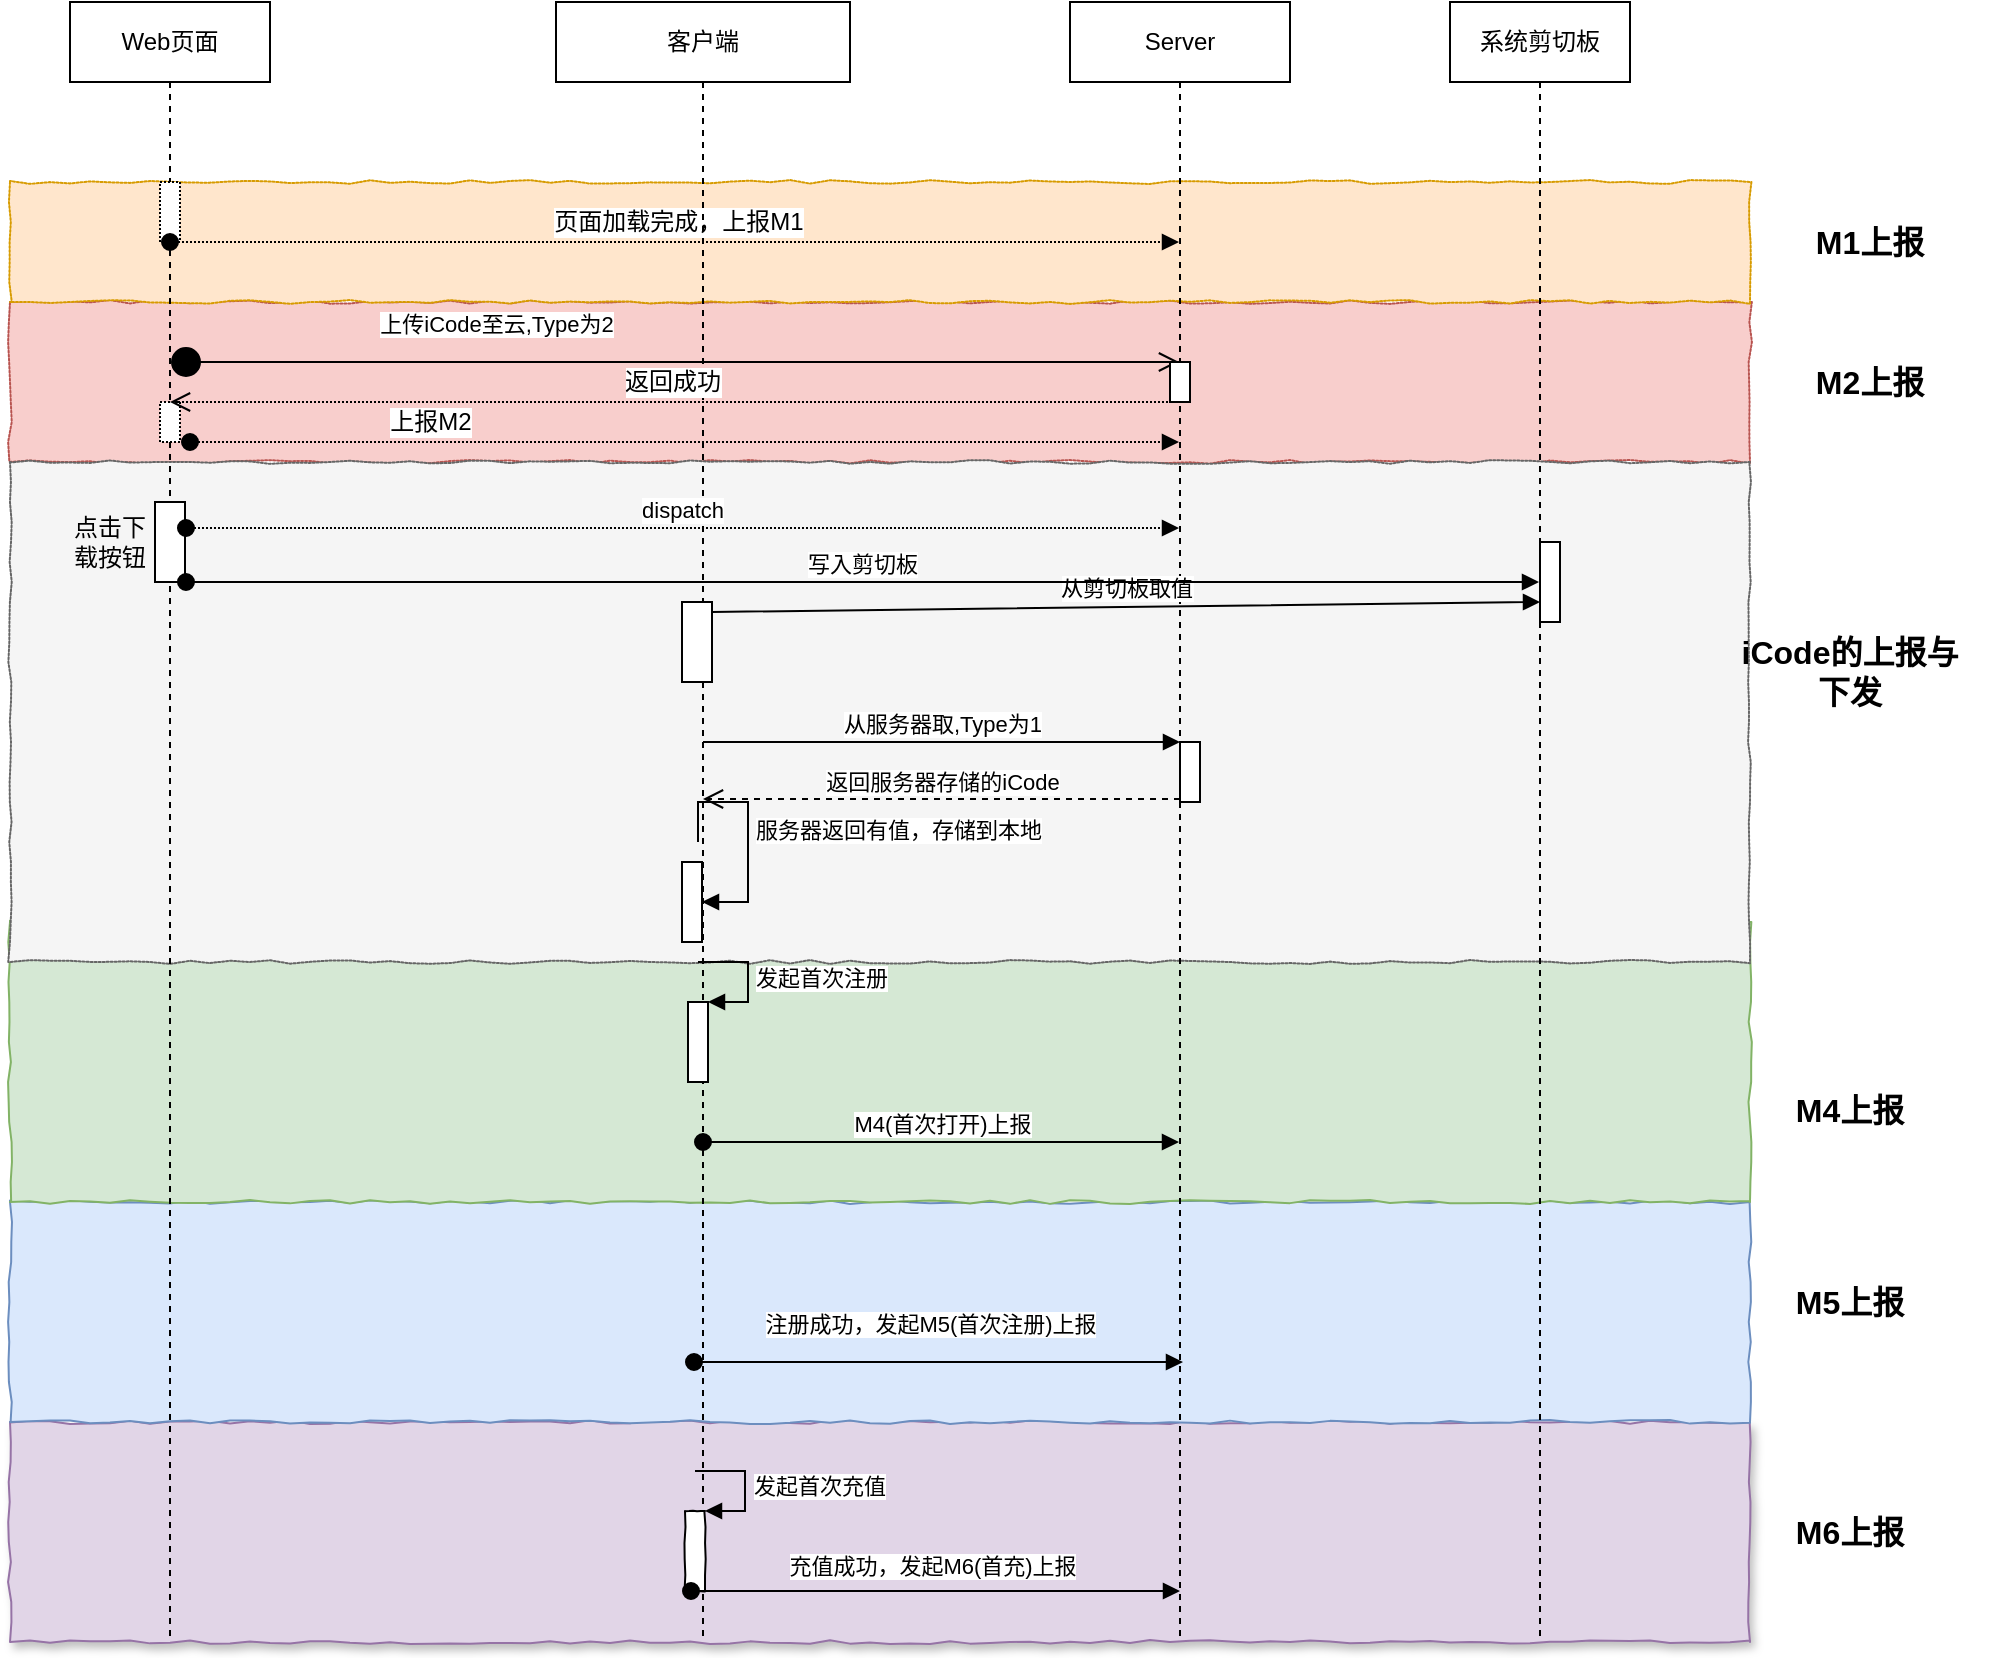 <mxfile version="10.7.7" type="github"><diagram id="KuDxBfszrxAnam2XZdTy" name="Page-1"><mxGraphModel dx="1394" dy="764" grid="1" gridSize="10" guides="1" tooltips="1" connect="1" arrows="1" fold="1" page="1" pageScale="1" pageWidth="827" pageHeight="1169" math="0" shadow="0"><root><mxCell id="0"/><mxCell id="1" parent="0"/><mxCell id="Y66CrLRCLnVCdqmLz18k-22" value="" style="rounded=0;whiteSpace=wrap;html=1;dashed=1;dashPattern=1 1;comic=1;fillColor=#f8cecc;strokeColor=#b85450;" vertex="1" parent="1"><mxGeometry x="90" y="160" width="870" height="80" as="geometry"/></mxCell><mxCell id="Y66CrLRCLnVCdqmLz18k-20" value="" style="rounded=0;whiteSpace=wrap;html=1;dashed=1;dashPattern=1 1;comic=1;fillColor=#ffe6cc;strokeColor=#d79b00;" vertex="1" parent="1"><mxGeometry x="90" y="100" width="870" height="60" as="geometry"/></mxCell><mxCell id="Xbw5VLq4ikStmexM9F53-58" value="" style="rounded=0;whiteSpace=wrap;html=1;shadow=1;comic=1;fillColor=#e1d5e7;strokeColor=#9673a6;" parent="1" vertex="1"><mxGeometry x="90" y="720" width="870" height="110" as="geometry"/></mxCell><mxCell id="Xbw5VLq4ikStmexM9F53-48" value="" style="rounded=0;whiteSpace=wrap;html=1;shadow=0;comic=1;fillColor=#dae8fc;strokeColor=#6c8ebf;" parent="1" vertex="1"><mxGeometry x="90" y="610" width="870" height="110" as="geometry"/></mxCell><mxCell id="Xbw5VLq4ikStmexM9F53-46" value="" style="rounded=0;whiteSpace=wrap;html=1;fillColor=#d5e8d4;shadow=0;strokeColor=#82b366;comic=1;" parent="1" vertex="1"><mxGeometry x="90" y="470" width="870" height="140" as="geometry"/></mxCell><mxCell id="Xbw5VLq4ikStmexM9F53-39" value="" style="rounded=0;whiteSpace=wrap;html=1;fillColor=#f5f5f5;strokeColor=#666666;fontColor=#333333;comic=1;shadow=0;dashed=1;dashPattern=1 1;" parent="1" vertex="1"><mxGeometry x="90" y="240" width="870" height="250" as="geometry"/></mxCell><mxCell id="Xbw5VLq4ikStmexM9F53-1" value="Web页面" style="shape=umlLifeline;perimeter=lifelinePerimeter;whiteSpace=wrap;html=1;container=1;collapsible=0;recursiveResize=0;outlineConnect=0;" parent="1" vertex="1"><mxGeometry x="120" y="10" width="100" height="820" as="geometry"/></mxCell><mxCell id="Xbw5VLq4ikStmexM9F53-19" value="" style="html=1;points=[];perimeter=orthogonalPerimeter;" parent="Xbw5VLq4ikStmexM9F53-1" vertex="1"><mxGeometry x="42.5" y="250" width="15" height="40" as="geometry"/></mxCell><mxCell id="Y66CrLRCLnVCdqmLz18k-12" value="" style="html=1;points=[];perimeter=orthogonalPerimeter;dashed=1;dashPattern=1 1;" vertex="1" parent="Xbw5VLq4ikStmexM9F53-1"><mxGeometry x="45" y="200" width="10" height="20" as="geometry"/></mxCell><mxCell id="Y66CrLRCLnVCdqmLz18k-13" value="dispatch" style="html=1;verticalAlign=bottom;startArrow=oval;startFill=1;endArrow=block;startSize=8;dashed=1;dashPattern=1 1;" edge="1" parent="Xbw5VLq4ikStmexM9F53-1" target="Xbw5VLq4ikStmexM9F53-2"><mxGeometry x="-0.515" width="60" relative="1" as="geometry"><mxPoint x="60" y="220" as="sourcePoint"/><mxPoint x="120" y="220" as="targetPoint"/><mxPoint as="offset"/></mxGeometry></mxCell><mxCell id="Y66CrLRCLnVCdqmLz18k-15" value="上报M2" style="text;html=1;resizable=0;points=[];align=center;verticalAlign=middle;labelBackgroundColor=#ffffff;" vertex="1" connectable="0" parent="Y66CrLRCLnVCdqmLz18k-13"><mxGeometry x="-0.401" y="1" relative="1" as="geometry"><mxPoint x="-28" y="-9" as="offset"/></mxGeometry></mxCell><mxCell id="Y66CrLRCLnVCdqmLz18k-17" value="" style="html=1;points=[];perimeter=orthogonalPerimeter;dashed=1;dashPattern=1 1;" vertex="1" parent="Xbw5VLq4ikStmexM9F53-1"><mxGeometry x="45" y="90" width="10" height="30" as="geometry"/></mxCell><mxCell id="Y66CrLRCLnVCdqmLz18k-18" value="dispatch" style="html=1;verticalAlign=bottom;startArrow=oval;startFill=1;endArrow=block;startSize=8;dashed=1;dashPattern=1 1;" edge="1" parent="Xbw5VLq4ikStmexM9F53-1" target="Xbw5VLq4ikStmexM9F53-2"><mxGeometry width="60" relative="1" as="geometry"><mxPoint x="50" y="120" as="sourcePoint"/><mxPoint x="110" y="120" as="targetPoint"/></mxGeometry></mxCell><mxCell id="Y66CrLRCLnVCdqmLz18k-19" value="页面加载完成，上报M1" style="text;html=1;resizable=0;points=[];align=center;verticalAlign=middle;labelBackgroundColor=#ffffff;" vertex="1" connectable="0" parent="Y66CrLRCLnVCdqmLz18k-18"><mxGeometry x="-0.156" relative="1" as="geometry"><mxPoint x="41" y="-10" as="offset"/></mxGeometry></mxCell><mxCell id="Xbw5VLq4ikStmexM9F53-2" value="Server" style="shape=umlLifeline;perimeter=lifelinePerimeter;whiteSpace=wrap;html=1;container=1;collapsible=0;recursiveResize=0;outlineConnect=0;" parent="1" vertex="1"><mxGeometry x="620" y="10" width="110" height="820" as="geometry"/></mxCell><mxCell id="Xbw5VLq4ikStmexM9F53-34" value="" style="html=1;points=[];perimeter=orthogonalPerimeter;" parent="Xbw5VLq4ikStmexM9F53-2" vertex="1"><mxGeometry x="55" y="370" width="10" height="30" as="geometry"/></mxCell><mxCell id="Xbw5VLq4ikStmexM9F53-3" value="客户端" style="shape=umlLifeline;perimeter=lifelinePerimeter;whiteSpace=wrap;html=1;container=1;collapsible=0;recursiveResize=0;outlineConnect=0;" parent="1" vertex="1"><mxGeometry x="363" y="10" width="147" height="820" as="geometry"/></mxCell><mxCell id="Xbw5VLq4ikStmexM9F53-21" value="" style="html=1;points=[];perimeter=orthogonalPerimeter;" parent="Xbw5VLq4ikStmexM9F53-3" vertex="1"><mxGeometry x="63" y="300" width="15" height="40" as="geometry"/></mxCell><mxCell id="Xbw5VLq4ikStmexM9F53-37" value="" style="html=1;points=[];perimeter=orthogonalPerimeter;" parent="Xbw5VLq4ikStmexM9F53-3" vertex="1"><mxGeometry x="63" y="430" width="10" height="40" as="geometry"/></mxCell><mxCell id="Xbw5VLq4ikStmexM9F53-38" value="服务器返回有值，存储到本地" style="edgeStyle=orthogonalEdgeStyle;html=1;align=left;spacingLeft=2;endArrow=block;rounded=0;" parent="Xbw5VLq4ikStmexM9F53-3" edge="1"><mxGeometry relative="1" as="geometry"><mxPoint x="71" y="420" as="sourcePoint"/><Array as="points"><mxPoint x="71" y="400"/><mxPoint x="96" y="400"/><mxPoint x="96" y="450"/><mxPoint x="73" y="450"/></Array><mxPoint x="73" y="450" as="targetPoint"/></mxGeometry></mxCell><mxCell id="Y66CrLRCLnVCdqmLz18k-1" value="" style="html=1;points=[];perimeter=orthogonalPerimeter;fillColor=#FFFFFF;" vertex="1" parent="Xbw5VLq4ikStmexM9F53-3"><mxGeometry x="66" y="500" width="10" height="40" as="geometry"/></mxCell><mxCell id="Y66CrLRCLnVCdqmLz18k-2" value="发起首次注册" style="edgeStyle=orthogonalEdgeStyle;html=1;align=left;spacingLeft=2;endArrow=block;rounded=0;entryX=1;entryY=0;" edge="1" target="Y66CrLRCLnVCdqmLz18k-1" parent="Xbw5VLq4ikStmexM9F53-3"><mxGeometry relative="1" as="geometry"><mxPoint x="71" y="480" as="sourcePoint"/><Array as="points"><mxPoint x="96" y="480"/></Array></mxGeometry></mxCell><mxCell id="Xbw5VLq4ikStmexM9F53-26" value="系统剪切板" style="shape=umlLifeline;perimeter=lifelinePerimeter;whiteSpace=wrap;html=1;container=1;collapsible=0;recursiveResize=0;outlineConnect=0;" parent="1" vertex="1"><mxGeometry x="810" y="10" width="90" height="820" as="geometry"/></mxCell><mxCell id="Xbw5VLq4ikStmexM9F53-29" value="" style="html=1;points=[];perimeter=orthogonalPerimeter;" parent="Xbw5VLq4ikStmexM9F53-26" vertex="1"><mxGeometry x="45" y="270" width="10" height="40" as="geometry"/></mxCell><mxCell id="Xbw5VLq4ikStmexM9F53-30" value="从剪切板取值" style="html=1;verticalAlign=bottom;endArrow=block;exitX=1;exitY=0.125;exitDx=0;exitDy=0;exitPerimeter=0;" parent="1" source="Xbw5VLq4ikStmexM9F53-21" target="Xbw5VLq4ikStmexM9F53-29" edge="1"><mxGeometry relative="1" as="geometry"><mxPoint x="440" y="284" as="sourcePoint"/><Array as="points"><mxPoint x="850" y="310"/></Array></mxGeometry></mxCell><mxCell id="Xbw5VLq4ikStmexM9F53-35" value="从服务器取,Type为1" style="html=1;verticalAlign=bottom;endArrow=block;entryX=0;entryY=0;" parent="1" source="Xbw5VLq4ikStmexM9F53-3" target="Xbw5VLq4ikStmexM9F53-34" edge="1"><mxGeometry relative="1" as="geometry"><mxPoint x="605" y="440" as="sourcePoint"/></mxGeometry></mxCell><mxCell id="Xbw5VLq4ikStmexM9F53-36" value="返回服务器存储的iCode" style="html=1;verticalAlign=bottom;endArrow=open;dashed=1;endSize=8;exitX=0;exitY=0.95;" parent="1" source="Xbw5VLq4ikStmexM9F53-34" target="Xbw5VLq4ikStmexM9F53-3" edge="1"><mxGeometry relative="1" as="geometry"><mxPoint x="605" y="516" as="targetPoint"/></mxGeometry></mxCell><mxCell id="Xbw5VLq4ikStmexM9F53-40" value="&lt;b&gt;&lt;font style=&quot;font-size: 16px&quot;&gt;iCode的上报与下发&lt;/font&gt;&lt;/b&gt;" style="text;html=1;strokeColor=none;fillColor=none;align=center;verticalAlign=middle;whiteSpace=wrap;rounded=0;" parent="1" vertex="1"><mxGeometry x="950" y="325" width="120" height="40" as="geometry"/></mxCell><mxCell id="Xbw5VLq4ikStmexM9F53-41" value="M4(首次打开)上报" style="html=1;verticalAlign=bottom;startArrow=oval;startFill=1;endArrow=block;startSize=8;" parent="1" source="Xbw5VLq4ikStmexM9F53-3" target="Xbw5VLq4ikStmexM9F53-2" edge="1"><mxGeometry width="60" relative="1" as="geometry"><mxPoint x="440" y="570" as="sourcePoint"/><mxPoint x="500" y="570" as="targetPoint"/><Array as="points"><mxPoint x="620" y="580"/></Array></mxGeometry></mxCell><mxCell id="Xbw5VLq4ikStmexM9F53-47" value="&lt;b&gt;&lt;font style=&quot;font-size: 16px&quot;&gt;M4上报&lt;/font&gt;&lt;/b&gt;" style="text;html=1;strokeColor=none;fillColor=none;align=center;verticalAlign=middle;whiteSpace=wrap;rounded=0;" parent="1" vertex="1"><mxGeometry x="950" y="544" width="120" height="40" as="geometry"/></mxCell><mxCell id="Xbw5VLq4ikStmexM9F53-50" value="&lt;b&gt;&lt;font style=&quot;font-size: 16px&quot;&gt;M5上报&lt;/font&gt;&lt;/b&gt;" style="text;html=1;strokeColor=none;fillColor=none;align=center;verticalAlign=middle;whiteSpace=wrap;rounded=0;" parent="1" vertex="1"><mxGeometry x="950" y="640" width="120" height="40" as="geometry"/></mxCell><mxCell id="Xbw5VLq4ikStmexM9F53-59" value="&lt;b&gt;&lt;font style=&quot;font-size: 16px&quot;&gt;M6上报&lt;/font&gt;&lt;/b&gt;" style="text;html=1;strokeColor=none;fillColor=none;align=center;verticalAlign=middle;whiteSpace=wrap;rounded=0;" parent="1" vertex="1"><mxGeometry x="950" y="755" width="120" height="40" as="geometry"/></mxCell><mxCell id="Xbw5VLq4ikStmexM9F53-27" value="写入剪切板" style="html=1;verticalAlign=bottom;startArrow=oval;startFill=1;endArrow=block;startSize=8;exitX=1.033;exitY=1;exitDx=0;exitDy=0;exitPerimeter=0;" parent="1" target="Xbw5VLq4ikStmexM9F53-26" edge="1" source="Xbw5VLq4ikStmexM9F53-19"><mxGeometry width="60" relative="1" as="geometry"><mxPoint x="170" y="170" as="sourcePoint"/><mxPoint x="230" y="170" as="targetPoint"/><Array as="points"><mxPoint x="320" y="300"/></Array></mxGeometry></mxCell><mxCell id="Xbw5VLq4ikStmexM9F53-12" value="上传iCode至云,Type为2" style="html=1;verticalAlign=bottom;startArrow=circle;startFill=1;endArrow=open;startSize=6;endSize=8;" parent="1" target="Xbw5VLq4ikStmexM9F53-2" edge="1" source="Xbw5VLq4ikStmexM9F53-1"><mxGeometry x="-0.354" y="10" width="80" relative="1" as="geometry"><mxPoint x="160" y="210" as="sourcePoint"/><mxPoint x="250" y="100" as="targetPoint"/><mxPoint as="offset"/><Array as="points"><mxPoint x="170" y="190"/></Array></mxGeometry></mxCell><mxCell id="Y66CrLRCLnVCdqmLz18k-6" value="" style="html=1;points=[];perimeter=orthogonalPerimeter;" vertex="1" parent="1"><mxGeometry x="670" y="190" width="10" height="20" as="geometry"/></mxCell><mxCell id="Y66CrLRCLnVCdqmLz18k-11" value="return" style="html=1;verticalAlign=bottom;endArrow=open;dashed=1;endSize=8;dashPattern=1 1;exitX=0.1;exitY=1;exitDx=0;exitDy=0;exitPerimeter=0;" edge="1" parent="1" source="Y66CrLRCLnVCdqmLz18k-6" target="Xbw5VLq4ikStmexM9F53-1"><mxGeometry relative="1" as="geometry"><mxPoint x="670" y="220" as="sourcePoint"/><mxPoint x="590" y="220" as="targetPoint"/></mxGeometry></mxCell><mxCell id="Y66CrLRCLnVCdqmLz18k-14" value="返回成功" style="text;html=1;resizable=0;points=[];align=center;verticalAlign=middle;labelBackgroundColor=#ffffff;" vertex="1" connectable="0" parent="Y66CrLRCLnVCdqmLz18k-11"><mxGeometry x="0.428" y="3" relative="1" as="geometry"><mxPoint x="107" y="-13" as="offset"/></mxGeometry></mxCell><mxCell id="Y66CrLRCLnVCdqmLz18k-21" value="&lt;b&gt;&lt;font style=&quot;font-size: 16px&quot;&gt;M1上报&lt;/font&gt;&lt;/b&gt;" style="text;html=1;strokeColor=none;fillColor=none;align=center;verticalAlign=middle;whiteSpace=wrap;rounded=0;" vertex="1" parent="1"><mxGeometry x="960" y="110" width="120" height="40" as="geometry"/></mxCell><mxCell id="Y66CrLRCLnVCdqmLz18k-23" value="&lt;b&gt;&lt;font style=&quot;font-size: 16px&quot;&gt;M2上报&lt;/font&gt;&lt;/b&gt;" style="text;html=1;strokeColor=none;fillColor=none;align=center;verticalAlign=middle;whiteSpace=wrap;rounded=0;" vertex="1" parent="1"><mxGeometry x="960" y="180" width="120" height="40" as="geometry"/></mxCell><mxCell id="Y66CrLRCLnVCdqmLz18k-26" value="点击下载按钮" style="text;html=1;strokeColor=none;fillColor=none;align=center;verticalAlign=middle;whiteSpace=wrap;rounded=0;dashed=1;dashPattern=1 1;comic=1;" vertex="1" parent="1"><mxGeometry x="120" y="270" width="40" height="20" as="geometry"/></mxCell><mxCell id="Y66CrLRCLnVCdqmLz18k-27" value="发起首次充值" style="edgeStyle=orthogonalEdgeStyle;html=1;align=left;spacingLeft=2;endArrow=block;rounded=0;entryX=1;entryY=0;" edge="1" target="Y66CrLRCLnVCdqmLz18k-28" parent="1"><mxGeometry relative="1" as="geometry"><mxPoint x="432.5" y="744.5" as="sourcePoint"/><Array as="points"><mxPoint x="457.5" y="744.5"/></Array></mxGeometry></mxCell><mxCell id="Y66CrLRCLnVCdqmLz18k-28" value="" style="html=1;points=[];perimeter=orthogonalPerimeter;rounded=0;shadow=0;comic=1;fillColor=#FFFFFF;" vertex="1" parent="1"><mxGeometry x="427.5" y="764.5" width="10" height="40" as="geometry"/></mxCell><mxCell id="Y66CrLRCLnVCdqmLz18k-29" value="充值成功，发起M6(首充)上报" style="html=1;verticalAlign=bottom;startArrow=oval;startFill=1;endArrow=block;startSize=8;" edge="1" parent="1"><mxGeometry x="-0.022" y="5" width="60" relative="1" as="geometry"><mxPoint x="430.5" y="804.5" as="sourcePoint"/><mxPoint x="675" y="804.5" as="targetPoint"/><mxPoint x="1" y="1" as="offset"/></mxGeometry></mxCell><mxCell id="Y66CrLRCLnVCdqmLz18k-30" value="注册成功，发起M5(首次注册)上报" style="html=1;verticalAlign=bottom;startArrow=oval;startFill=1;endArrow=block;startSize=8;" edge="1" parent="1"><mxGeometry x="-0.035" y="10" width="60" relative="1" as="geometry"><mxPoint x="432" y="690" as="sourcePoint"/><mxPoint x="676.5" y="690" as="targetPoint"/><mxPoint as="offset"/></mxGeometry></mxCell><mxCell id="Y66CrLRCLnVCdqmLz18k-33" value="dispatch" style="html=1;verticalAlign=bottom;startArrow=oval;startFill=1;endArrow=block;startSize=8;dashed=1;dashPattern=1 1;exitX=1.033;exitY=0.325;exitDx=0;exitDy=0;exitPerimeter=0;" edge="1" parent="1" source="Xbw5VLq4ikStmexM9F53-19" target="Xbw5VLq4ikStmexM9F53-2"><mxGeometry width="60" relative="1" as="geometry"><mxPoint x="180" y="260" as="sourcePoint"/><mxPoint x="240" y="260" as="targetPoint"/></mxGeometry></mxCell></root></mxGraphModel></diagram></mxfile>